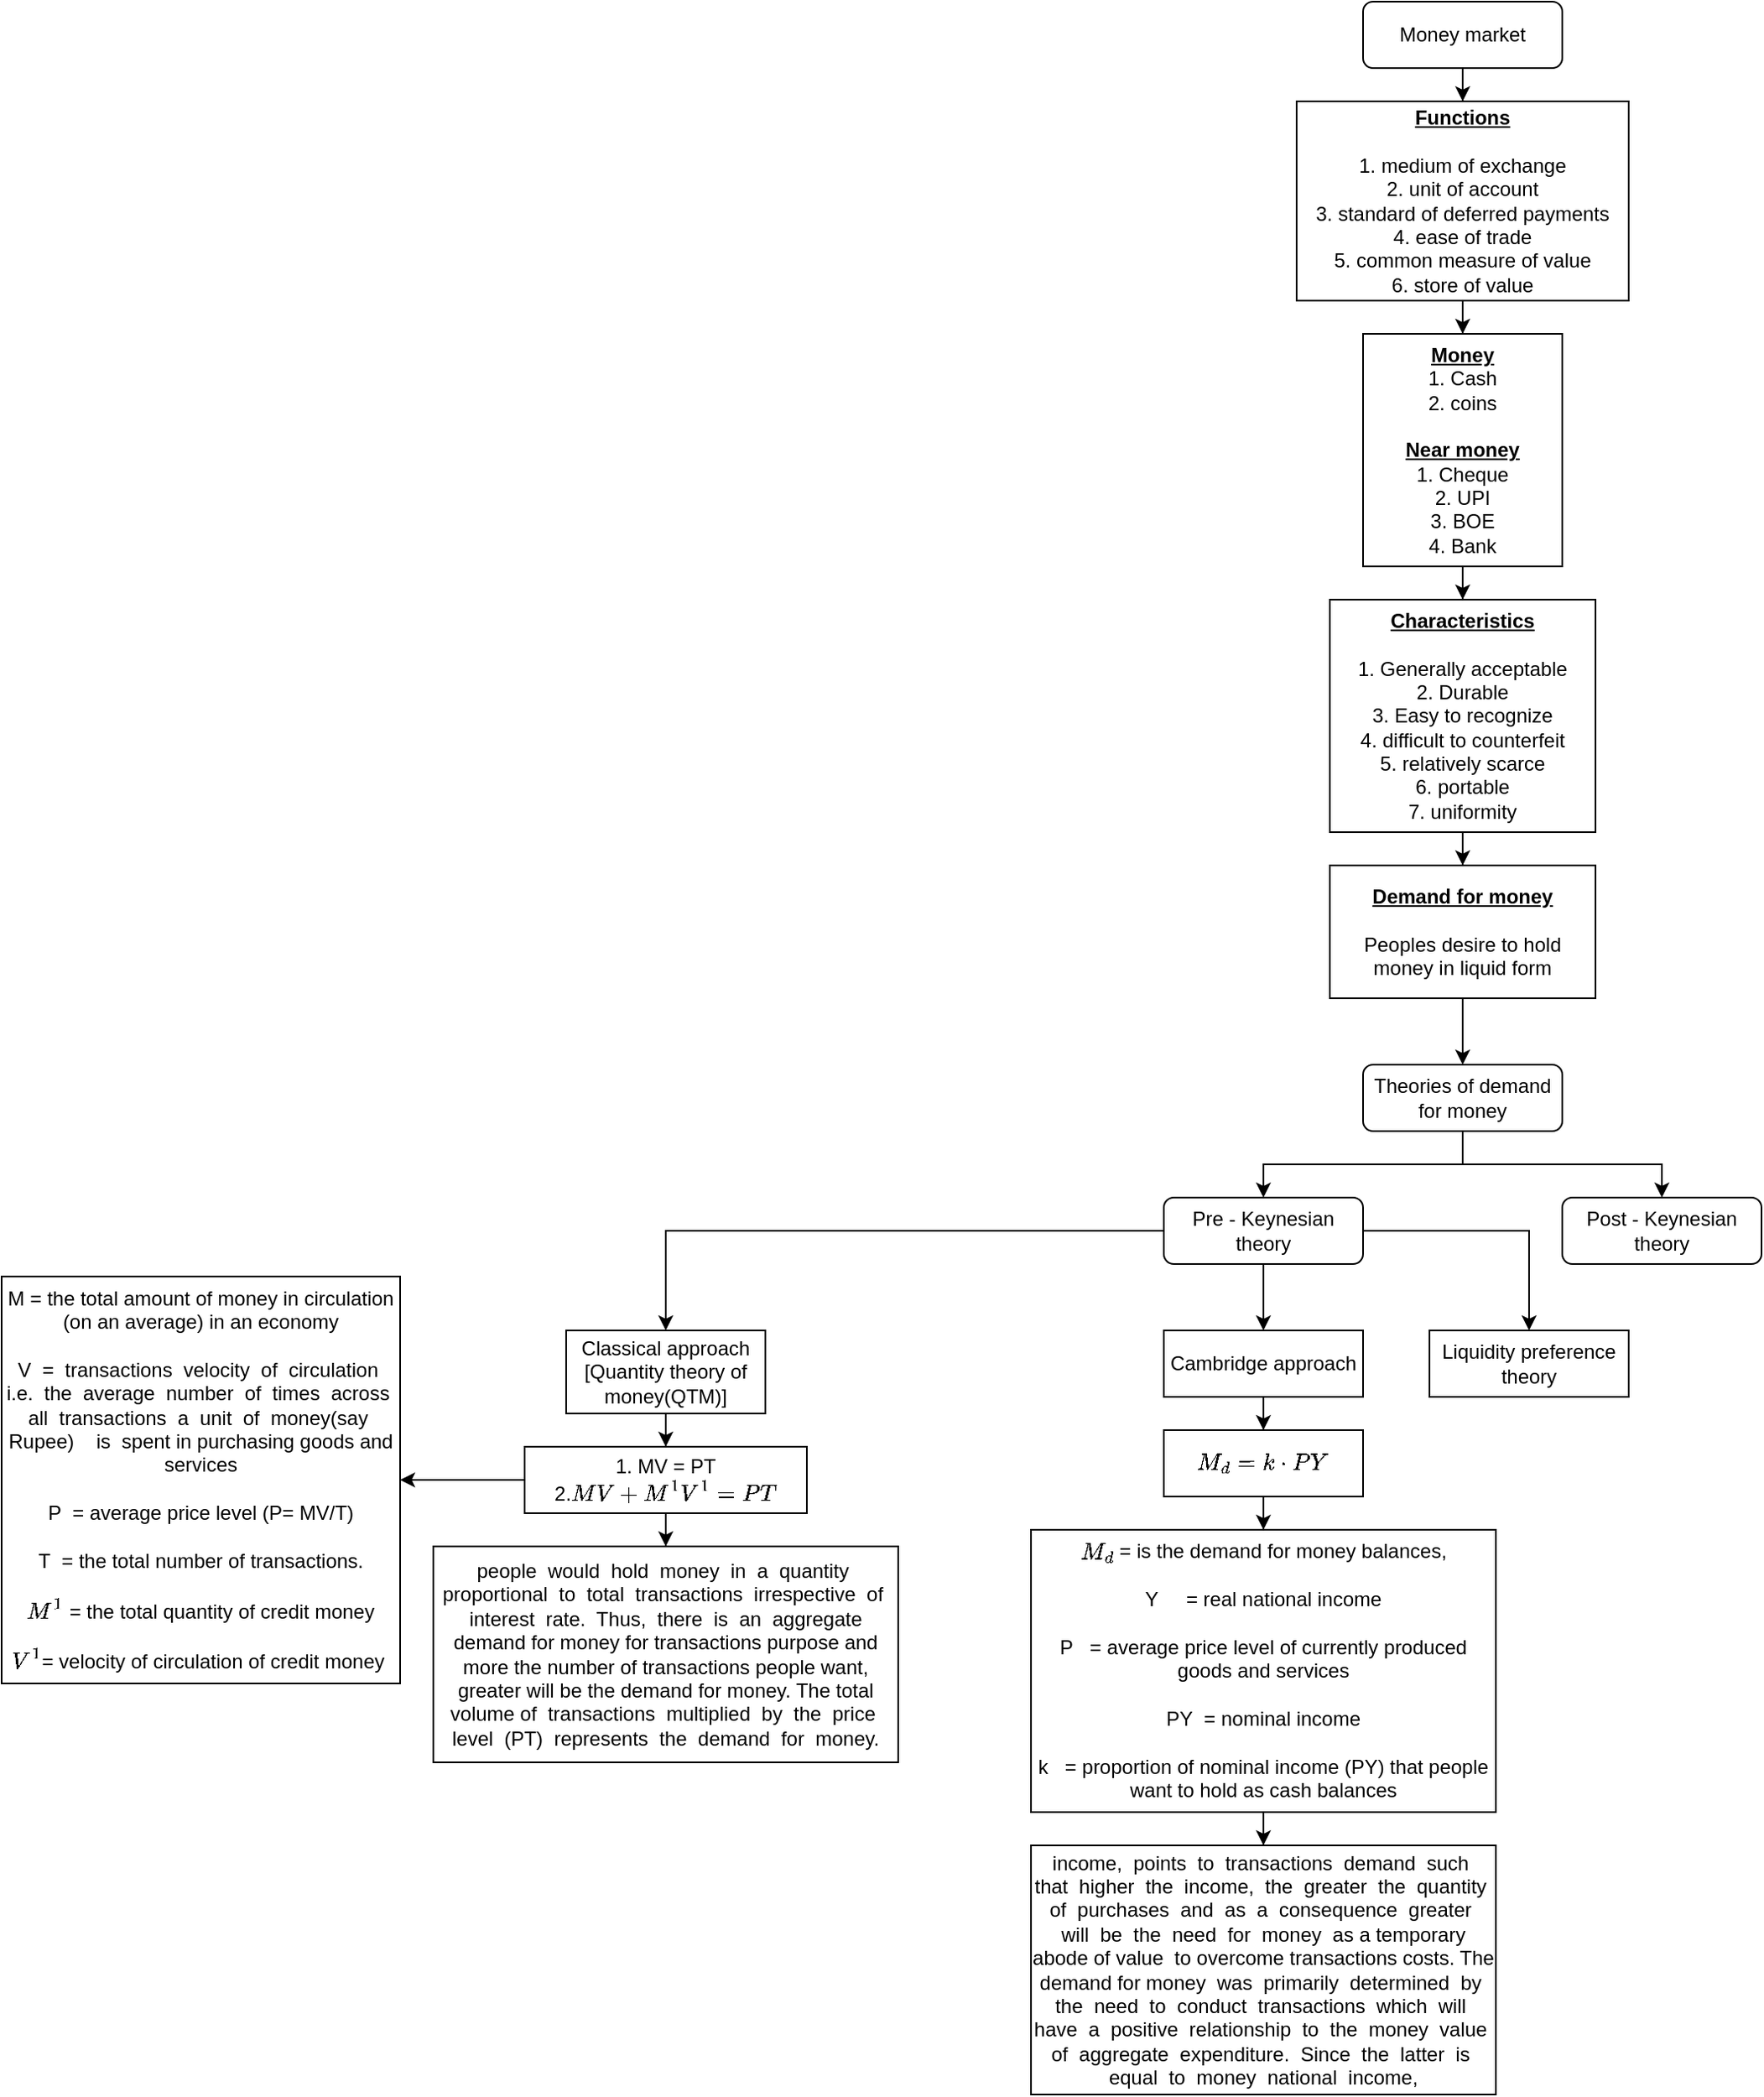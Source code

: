 <mxfile version="14.9.0" type="github">
  <diagram id="a7ajwo2syn-CBHWLVelC" name="Page-1">
    <mxGraphModel dx="2100" dy="627" grid="1" gridSize="10" guides="1" tooltips="1" connect="1" arrows="1" fold="1" page="1" pageScale="1" pageWidth="850" pageHeight="1100" math="1" shadow="0">
      <root>
        <mxCell id="0" />
        <mxCell id="1" parent="0" />
        <mxCell id="JGfa3QQ2Kr3XQhtsew2E-2" style="edgeStyle=orthogonalEdgeStyle;rounded=0;orthogonalLoop=1;jettySize=auto;html=1;" edge="1" parent="1" source="kwy3u0nTgT62as4mCj3b-1" target="JGfa3QQ2Kr3XQhtsew2E-1">
          <mxGeometry relative="1" as="geometry" />
        </mxCell>
        <mxCell id="kwy3u0nTgT62as4mCj3b-1" value="Money market" style="rounded=1;whiteSpace=wrap;html=1;" parent="1" vertex="1">
          <mxGeometry x="360" width="120" height="40" as="geometry" />
        </mxCell>
        <mxCell id="JGfa3QQ2Kr3XQhtsew2E-5" style="edgeStyle=orthogonalEdgeStyle;rounded=0;orthogonalLoop=1;jettySize=auto;html=1;" edge="1" parent="1" source="JGfa3QQ2Kr3XQhtsew2E-1" target="JGfa3QQ2Kr3XQhtsew2E-3">
          <mxGeometry relative="1" as="geometry" />
        </mxCell>
        <mxCell id="JGfa3QQ2Kr3XQhtsew2E-1" value="&lt;div&gt;&lt;u&gt;&lt;b&gt;Functions&lt;/b&gt;&lt;/u&gt;&lt;/div&gt;&lt;div&gt;&lt;br&gt;&lt;/div&gt;&lt;div&gt;1. medium of exchange&lt;/div&gt;&lt;div&gt;2. unit of account&lt;/div&gt;&lt;div&gt;3. standard of deferred payments&lt;/div&gt;&lt;div&gt;4. ease of trade&lt;br&gt;&lt;/div&gt;&lt;div&gt;5. common measure of value&lt;/div&gt;&lt;div&gt;6. store of value&lt;/div&gt;" style="rounded=0;whiteSpace=wrap;html=1;" vertex="1" parent="1">
          <mxGeometry x="320" y="60" width="200" height="120" as="geometry" />
        </mxCell>
        <mxCell id="JGfa3QQ2Kr3XQhtsew2E-7" style="edgeStyle=orthogonalEdgeStyle;rounded=0;orthogonalLoop=1;jettySize=auto;html=1;" edge="1" parent="1" source="JGfa3QQ2Kr3XQhtsew2E-3" target="JGfa3QQ2Kr3XQhtsew2E-6">
          <mxGeometry relative="1" as="geometry" />
        </mxCell>
        <mxCell id="JGfa3QQ2Kr3XQhtsew2E-3" value="&lt;div&gt;&lt;u&gt;&lt;b&gt;Money&lt;/b&gt;&lt;/u&gt;&lt;/div&gt;&lt;div&gt;1. Cash&lt;/div&gt;&lt;div&gt;2. coins&lt;/div&gt;&lt;div&gt;&lt;br&gt;&lt;/div&gt;&lt;div&gt;&lt;u&gt;&lt;b&gt;Near money&lt;/b&gt;&lt;/u&gt;&lt;/div&gt;&lt;div&gt;1. Cheque&lt;/div&gt;&lt;div&gt;2. UPI&lt;/div&gt;&lt;div&gt;3. BOE&lt;/div&gt;&lt;div&gt;4. Bank&lt;br&gt;&lt;/div&gt;" style="rounded=0;whiteSpace=wrap;html=1;" vertex="1" parent="1">
          <mxGeometry x="360" y="200" width="120" height="140" as="geometry" />
        </mxCell>
        <mxCell id="JGfa3QQ2Kr3XQhtsew2E-9" style="edgeStyle=orthogonalEdgeStyle;rounded=0;orthogonalLoop=1;jettySize=auto;html=1;" edge="1" parent="1" source="JGfa3QQ2Kr3XQhtsew2E-6" target="JGfa3QQ2Kr3XQhtsew2E-8">
          <mxGeometry relative="1" as="geometry" />
        </mxCell>
        <mxCell id="JGfa3QQ2Kr3XQhtsew2E-6" value="&lt;div&gt;&lt;u&gt;&lt;b&gt;Characteristics&lt;/b&gt;&lt;/u&gt;&lt;/div&gt;&lt;div&gt;&lt;br&gt;&lt;/div&gt;&lt;div&gt;1. Generally acceptable&lt;/div&gt;&lt;div&gt;2. Durable&lt;/div&gt;&lt;div&gt;3. Easy to recognize&lt;/div&gt;&lt;div&gt;4. difficult to counterfeit&lt;/div&gt;&lt;div&gt;5. relatively scarce&lt;/div&gt;&lt;div&gt;6. portable&lt;/div&gt;&lt;div&gt;7. uniformity&lt;br&gt;&lt;/div&gt;" style="rounded=0;whiteSpace=wrap;html=1;" vertex="1" parent="1">
          <mxGeometry x="340" y="360" width="160" height="140" as="geometry" />
        </mxCell>
        <mxCell id="JGfa3QQ2Kr3XQhtsew2E-11" style="edgeStyle=orthogonalEdgeStyle;rounded=0;orthogonalLoop=1;jettySize=auto;html=1;" edge="1" parent="1" source="JGfa3QQ2Kr3XQhtsew2E-8" target="JGfa3QQ2Kr3XQhtsew2E-10">
          <mxGeometry relative="1" as="geometry" />
        </mxCell>
        <mxCell id="JGfa3QQ2Kr3XQhtsew2E-8" value="&lt;div&gt;&lt;u&gt;&lt;b&gt;Demand for money&lt;/b&gt;&lt;/u&gt;&lt;/div&gt;&lt;div&gt;&lt;br&gt;&lt;/div&gt;&lt;div&gt;Peoples desire to hold &lt;br&gt;&lt;/div&gt;&lt;div&gt;money in liquid form&lt;br&gt;&lt;/div&gt;" style="rounded=0;whiteSpace=wrap;html=1;" vertex="1" parent="1">
          <mxGeometry x="340" y="520" width="160" height="80" as="geometry" />
        </mxCell>
        <mxCell id="JGfa3QQ2Kr3XQhtsew2E-15" style="edgeStyle=orthogonalEdgeStyle;rounded=0;orthogonalLoop=1;jettySize=auto;html=1;" edge="1" parent="1" source="JGfa3QQ2Kr3XQhtsew2E-10" target="JGfa3QQ2Kr3XQhtsew2E-12">
          <mxGeometry relative="1" as="geometry" />
        </mxCell>
        <mxCell id="JGfa3QQ2Kr3XQhtsew2E-16" style="edgeStyle=orthogonalEdgeStyle;rounded=0;orthogonalLoop=1;jettySize=auto;html=1;" edge="1" parent="1" source="JGfa3QQ2Kr3XQhtsew2E-10" target="JGfa3QQ2Kr3XQhtsew2E-13">
          <mxGeometry relative="1" as="geometry" />
        </mxCell>
        <mxCell id="JGfa3QQ2Kr3XQhtsew2E-10" value="Theories of demand for money" style="rounded=1;whiteSpace=wrap;html=1;" vertex="1" parent="1">
          <mxGeometry x="360" y="640" width="120" height="40" as="geometry" />
        </mxCell>
        <mxCell id="JGfa3QQ2Kr3XQhtsew2E-20" style="edgeStyle=orthogonalEdgeStyle;rounded=0;orthogonalLoop=1;jettySize=auto;html=1;entryX=0.5;entryY=0;entryDx=0;entryDy=0;" edge="1" parent="1" source="JGfa3QQ2Kr3XQhtsew2E-12" target="JGfa3QQ2Kr3XQhtsew2E-19">
          <mxGeometry relative="1" as="geometry" />
        </mxCell>
        <mxCell id="JGfa3QQ2Kr3XQhtsew2E-21" style="edgeStyle=orthogonalEdgeStyle;rounded=0;orthogonalLoop=1;jettySize=auto;html=1;" edge="1" parent="1" source="JGfa3QQ2Kr3XQhtsew2E-12" target="JGfa3QQ2Kr3XQhtsew2E-18">
          <mxGeometry relative="1" as="geometry" />
        </mxCell>
        <mxCell id="JGfa3QQ2Kr3XQhtsew2E-22" style="edgeStyle=orthogonalEdgeStyle;rounded=0;orthogonalLoop=1;jettySize=auto;html=1;" edge="1" parent="1" source="JGfa3QQ2Kr3XQhtsew2E-12" target="JGfa3QQ2Kr3XQhtsew2E-17">
          <mxGeometry relative="1" as="geometry" />
        </mxCell>
        <mxCell id="JGfa3QQ2Kr3XQhtsew2E-12" value="Pre - Keynesian theory" style="rounded=1;whiteSpace=wrap;html=1;" vertex="1" parent="1">
          <mxGeometry x="240" y="720" width="120" height="40" as="geometry" />
        </mxCell>
        <mxCell id="JGfa3QQ2Kr3XQhtsew2E-13" value="Post - Keynesian theory" style="rounded=1;whiteSpace=wrap;html=1;" vertex="1" parent="1">
          <mxGeometry x="480" y="720" width="120" height="40" as="geometry" />
        </mxCell>
        <mxCell id="JGfa3QQ2Kr3XQhtsew2E-17" value="Liquidity preference theory" style="rounded=0;whiteSpace=wrap;html=1;" vertex="1" parent="1">
          <mxGeometry x="400" y="800" width="120" height="40" as="geometry" />
        </mxCell>
        <mxCell id="JGfa3QQ2Kr3XQhtsew2E-25" style="edgeStyle=orthogonalEdgeStyle;rounded=0;orthogonalLoop=1;jettySize=auto;html=1;" edge="1" parent="1" source="JGfa3QQ2Kr3XQhtsew2E-18" target="JGfa3QQ2Kr3XQhtsew2E-24">
          <mxGeometry relative="1" as="geometry" />
        </mxCell>
        <mxCell id="JGfa3QQ2Kr3XQhtsew2E-18" value="&lt;div&gt;Classical approach&lt;/div&gt;[Quantity theory of money(QTM)]" style="rounded=0;whiteSpace=wrap;html=1;" vertex="1" parent="1">
          <mxGeometry x="-120" y="800" width="120" height="50" as="geometry" />
        </mxCell>
        <mxCell id="JGfa3QQ2Kr3XQhtsew2E-32" style="edgeStyle=orthogonalEdgeStyle;rounded=0;orthogonalLoop=1;jettySize=auto;html=1;entryX=0.5;entryY=0;entryDx=0;entryDy=0;" edge="1" parent="1" source="JGfa3QQ2Kr3XQhtsew2E-19" target="JGfa3QQ2Kr3XQhtsew2E-30">
          <mxGeometry relative="1" as="geometry" />
        </mxCell>
        <mxCell id="JGfa3QQ2Kr3XQhtsew2E-19" value="Cambridge approach" style="rounded=0;whiteSpace=wrap;html=1;" vertex="1" parent="1">
          <mxGeometry x="240" y="800" width="120" height="40" as="geometry" />
        </mxCell>
        <mxCell id="JGfa3QQ2Kr3XQhtsew2E-27" style="edgeStyle=orthogonalEdgeStyle;rounded=0;orthogonalLoop=1;jettySize=auto;html=1;" edge="1" parent="1" source="JGfa3QQ2Kr3XQhtsew2E-24" target="JGfa3QQ2Kr3XQhtsew2E-26">
          <mxGeometry relative="1" as="geometry" />
        </mxCell>
        <mxCell id="JGfa3QQ2Kr3XQhtsew2E-29" style="edgeStyle=orthogonalEdgeStyle;rounded=0;orthogonalLoop=1;jettySize=auto;html=1;" edge="1" parent="1" source="JGfa3QQ2Kr3XQhtsew2E-24" target="JGfa3QQ2Kr3XQhtsew2E-28">
          <mxGeometry relative="1" as="geometry" />
        </mxCell>
        <mxCell id="JGfa3QQ2Kr3XQhtsew2E-24" value="&lt;div&gt;1. MV = PT&lt;/div&gt;&lt;div&gt;2.`MV + M^1V^1 = PT`&lt;br&gt;&lt;/div&gt;" style="rounded=0;whiteSpace=wrap;html=1;" vertex="1" parent="1">
          <mxGeometry x="-145" y="870" width="170" height="40" as="geometry" />
        </mxCell>
        <mxCell id="JGfa3QQ2Kr3XQhtsew2E-26" value="&lt;div&gt;M = the total amount of money in circulation (on an average) in an economy &lt;br&gt;&lt;/div&gt;&lt;div&gt;&lt;br&gt;&lt;/div&gt;&lt;div&gt;V&amp;nbsp; =&amp;nbsp; transactions&amp;nbsp; velocity&amp;nbsp; of&amp;nbsp; circulation&amp;nbsp; i.e.&amp;nbsp; the&amp;nbsp; average&amp;nbsp; number&amp;nbsp; of&amp;nbsp; times&amp;nbsp; across&amp;nbsp; all&amp;nbsp; transactions&amp;nbsp; a&amp;nbsp; unit&amp;nbsp; of&amp;nbsp; money(say&amp;nbsp; Rupee)&amp;nbsp;&amp;nbsp;&amp;nbsp; is&amp;nbsp; spent in purchasing goods and services&lt;/div&gt;&lt;div&gt;&lt;br&gt;&lt;/div&gt;&lt;div&gt;P&amp;nbsp; = average price level (P= MV/T)&lt;/div&gt;&lt;div&gt;&lt;br&gt;&lt;/div&gt;&lt;div&gt;T&amp;nbsp; = the total number of transactions.&lt;/div&gt;&lt;div&gt;&lt;br&gt;&lt;/div&gt;&lt;div&gt;`M^1` = the total quantity of credit money&lt;/div&gt;&lt;div&gt;&lt;br&gt;&lt;/div&gt;&lt;div&gt;`V^1`= velocity of circulation of credit money&amp;nbsp; &lt;br&gt;&lt;/div&gt;" style="rounded=0;whiteSpace=wrap;html=1;" vertex="1" parent="1">
          <mxGeometry x="-460" y="767.5" width="240" height="245" as="geometry" />
        </mxCell>
        <mxCell id="JGfa3QQ2Kr3XQhtsew2E-28" value="people&amp;nbsp; would&amp;nbsp; hold&amp;nbsp; money&amp;nbsp; in&amp;nbsp; a&amp;nbsp; quantity&amp;nbsp; proportional&amp;nbsp; to&amp;nbsp; total&amp;nbsp; transactions&amp;nbsp; irrespective&amp;nbsp; of&amp;nbsp; interest&amp;nbsp; rate.&amp;nbsp; Thus,&amp;nbsp; there&amp;nbsp; is&amp;nbsp; an&amp;nbsp; aggregate demand for money for transactions purpose and more the number of transactions people want, greater will be the demand for money. The total volume of&amp;nbsp; transactions&amp;nbsp; multiplied&amp;nbsp; by&amp;nbsp; the&amp;nbsp; price&amp;nbsp; level&amp;nbsp; (PT)&amp;nbsp; represents&amp;nbsp; the&amp;nbsp; demand&amp;nbsp; for&amp;nbsp; money." style="rounded=0;whiteSpace=wrap;html=1;" vertex="1" parent="1">
          <mxGeometry x="-200" y="930" width="280" height="130" as="geometry" />
        </mxCell>
        <mxCell id="JGfa3QQ2Kr3XQhtsew2E-34" style="edgeStyle=orthogonalEdgeStyle;rounded=0;orthogonalLoop=1;jettySize=auto;html=1;" edge="1" parent="1" source="JGfa3QQ2Kr3XQhtsew2E-30" target="JGfa3QQ2Kr3XQhtsew2E-33">
          <mxGeometry relative="1" as="geometry" />
        </mxCell>
        <mxCell id="JGfa3QQ2Kr3XQhtsew2E-30" value="&lt;div&gt;`M_d=k*PY`&lt;/div&gt;" style="rounded=0;whiteSpace=wrap;html=1;" vertex="1" parent="1">
          <mxGeometry x="240" y="860" width="120" height="40" as="geometry" />
        </mxCell>
        <mxCell id="JGfa3QQ2Kr3XQhtsew2E-36" style="edgeStyle=orthogonalEdgeStyle;rounded=0;orthogonalLoop=1;jettySize=auto;html=1;" edge="1" parent="1" source="JGfa3QQ2Kr3XQhtsew2E-33" target="JGfa3QQ2Kr3XQhtsew2E-35">
          <mxGeometry relative="1" as="geometry" />
        </mxCell>
        <mxCell id="JGfa3QQ2Kr3XQhtsew2E-33" value="&lt;div&gt;`M_d` = is the demand for money balances,&lt;/div&gt;&lt;div&gt;&lt;br&gt;&lt;/div&gt;&lt;div&gt;Y&amp;nbsp;&amp;nbsp;&amp;nbsp;&amp;nbsp; = real national income&lt;/div&gt;&lt;div&gt;&lt;br&gt;&lt;/div&gt;&lt;div&gt;P&amp;nbsp;&amp;nbsp; = average price level of currently produced goods and services&lt;/div&gt;&lt;div&gt;&lt;br&gt;&lt;/div&gt;&lt;div&gt;PY&amp;nbsp; = nominal income&lt;/div&gt;&lt;div&gt;&lt;br&gt;&lt;/div&gt;&lt;div&gt;k&amp;nbsp;&amp;nbsp; = proportion of nominal income (PY) that people want to hold as cash balances&lt;/div&gt;" style="rounded=0;whiteSpace=wrap;html=1;" vertex="1" parent="1">
          <mxGeometry x="160" y="920" width="280" height="170" as="geometry" />
        </mxCell>
        <mxCell id="JGfa3QQ2Kr3XQhtsew2E-35" value="income,&amp;nbsp; points&amp;nbsp; to&amp;nbsp; transactions&amp;nbsp; demand&amp;nbsp; such&amp;nbsp; that&amp;nbsp; higher&amp;nbsp; the&amp;nbsp; income,&amp;nbsp; the&amp;nbsp; greater&amp;nbsp; the&amp;nbsp; quantity&amp;nbsp; of&amp;nbsp; purchases&amp;nbsp; and&amp;nbsp; as&amp;nbsp; a&amp;nbsp; consequence&amp;nbsp; greater&amp;nbsp; will&amp;nbsp; be&amp;nbsp; the&amp;nbsp; need&amp;nbsp; for&amp;nbsp; money&amp;nbsp; as a temporary abode of value&amp;nbsp; to overcome transactions costs. The demand for money&amp;nbsp; was&amp;nbsp; primarily&amp;nbsp; determined&amp;nbsp; by&amp;nbsp; the&amp;nbsp; need&amp;nbsp; to&amp;nbsp; conduct&amp;nbsp; transactions&amp;nbsp; which&amp;nbsp; will&amp;nbsp; have&amp;nbsp; a&amp;nbsp; positive&amp;nbsp; relationship&amp;nbsp; to&amp;nbsp; the&amp;nbsp; money&amp;nbsp; value&amp;nbsp; of&amp;nbsp; aggregate&amp;nbsp; expenditure.&amp;nbsp; Since&amp;nbsp; the&amp;nbsp; latter&amp;nbsp; is&amp;nbsp; equal&amp;nbsp; to&amp;nbsp; money&amp;nbsp; national&amp;nbsp; income, " style="rounded=0;whiteSpace=wrap;html=1;" vertex="1" parent="1">
          <mxGeometry x="160" y="1110" width="280" height="150" as="geometry" />
        </mxCell>
      </root>
    </mxGraphModel>
  </diagram>
</mxfile>
